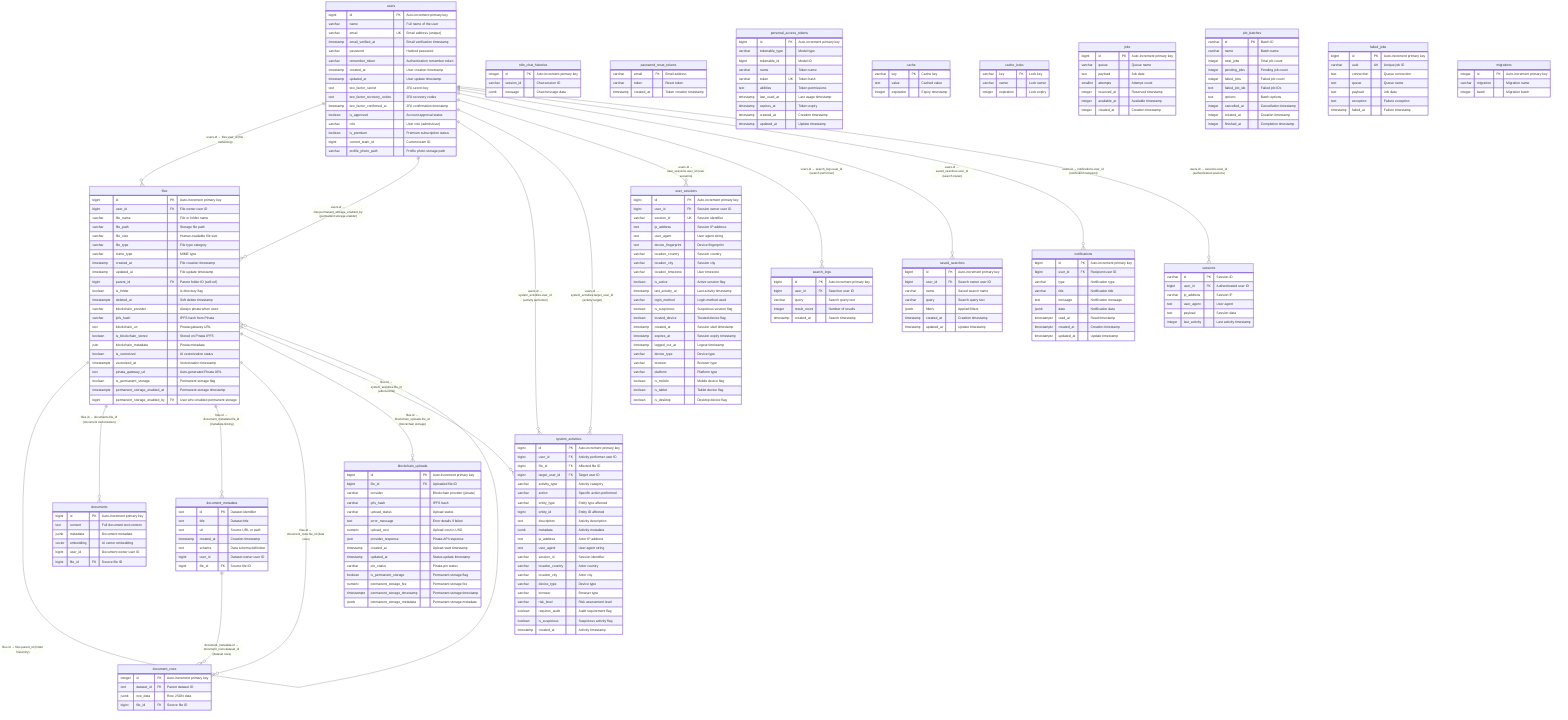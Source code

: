 erDiagram
    %% ===== UPDATED SECUREDOCS DATABASE SCHEMA =====
    %% Generated from live Supabase database on 2025-09-22
    
    users {
        bigint id PK "Auto-increment primary key"
        varchar name "Full name of the user"
        varchar email UK "Email address (unique)"
        timestamp email_verified_at "Email verification timestamp"
        varchar password "Hashed password"
        varchar remember_token "Authentication remember token"
        timestamp created_at "User creation timestamp"
        timestamp updated_at "User update timestamp"
        text two_factor_secret "2FA secret key"
        text two_factor_recovery_codes "2FA recovery codes"
        timestamp two_factor_confirmed_at "2FA confirmation timestamp"
        boolean is_approved "Account approval status"
        varchar role "User role (admin/user)"
        boolean is_premium "Premium subscription status"
        bigint current_team_id "Current team ID"
        varchar profile_photo_path "Profile photo storage path"
    }

    files {
        bigint id PK "Auto-increment primary key"
        bigint user_id FK "File owner user ID"
        varchar file_name "File or folder name"
        varchar file_path "Storage file path"
        varchar file_size "Human-readable file size"
        varchar file_type "File type category"
        varchar mime_type "MIME type"
        timestamp created_at "File creation timestamp"
        timestamp updated_at "File update timestamp"
        bigint parent_id FK "Parent folder ID (self-ref)"
        boolean is_folder "Is directory flag"
        timestamptz deleted_at "Soft delete timestamp"
        varchar blockchain_provider "Always pinata when used"
        varchar ipfs_hash "IPFS hash from Pinata"
        text blockchain_url "Pinata gateway URL"
        boolean is_blockchain_stored "Stored on Pinata IPFS"
        json blockchain_metadata "Pinata metadata"
        boolean is_vectorized "AI vectorization status"
        timestamptz vectorized_at "Vectorization timestamp"
        text pinata_gateway_url "Auto-generated Pinata URL"
        boolean is_permanent_storage "Permanent storage flag"
        timestamptz permanent_storage_enabled_at "Permanent storage timestamp"
        bigint permanent_storage_enabled_by FK "User who enabled permanent storage"
    }

    documents {
        bigint id PK "Auto-increment primary key"
        text content "Full document text content"
        jsonb metadata "Document metadata"
        vector embedding "AI vector embedding"
        bigint user_id "Document owner user ID"
        bigint file_id FK "Source file ID"
    }

    document_metadata {
        text id PK "Dataset identifier"
        text title "Dataset title"
        text url "Source URL or path"
        timestamp created_at "Creation timestamp"
        text schema "Data schema definition"
        bigint user_id "Dataset owner user ID"
        bigint file_id FK "Source file ID"
    }

    document_rows {
        integer id PK "Auto-increment primary key"
        text dataset_id FK "Parent dataset ID"
        jsonb row_data "Row JSON data"
        bigint file_id FK "Source file ID"
    }

    blockchain_uploads {
        bigint id PK "Auto-increment primary key"
        bigint file_id FK "Uploaded file ID"
        varchar provider "Blockchain provider (pinata)"
        varchar ipfs_hash "IPFS hash"
        varchar upload_status "Upload status"
        text error_message "Error details if failed"
        numeric upload_cost "Upload cost in USD"
        json provider_response "Pinata API response"
        timestamp created_at "Upload start timestamp"
        timestamp updated_at "Status update timestamp"
        varchar pin_status "Pinata pin status"
        boolean is_permanent_storage "Permanent storage flag"
        numeric permanent_storage_fee "Permanent storage fee"
        timestamptz permanent_storage_timestamp "Permanent storage timestamp"
        jsonb permanent_storage_metadata "Permanent storage metadata"
    }

    system_activities {
        bigint id PK "Auto-increment primary key"
        bigint user_id FK "Activity performer user ID"
        bigint file_id FK "Affected file ID"
        bigint target_user_id FK "Target user ID"
        varchar activity_type "Activity category"
        varchar action "Specific action performed"
        varchar entity_type "Entity type affected"
        bigint entity_id "Entity ID affected"
        text description "Activity description"
        jsonb metadata "Activity metadata"
        inet ip_address "Actor IP address"
        text user_agent "User agent string"
        varchar session_id "Session identifier"
        varchar location_country "Actor country"
        varchar location_city "Actor city"
        varchar device_type "Device type"
        varchar browser "Browser type"
        varchar risk_level "Risk assessment level"
        boolean requires_audit "Audit requirement flag"
        boolean is_suspicious "Suspicious activity flag"
        timestamp created_at "Activity timestamp"
    }

    user_sessions {
        bigint id PK "Auto-increment primary key"
        bigint user_id FK "Session owner user ID"
        varchar session_id UK "Session identifier"
        inet ip_address "Session IP address"
        text user_agent "User agent string"
        text device_fingerprint "Device fingerprint"
        varchar location_country "Session country"
        varchar location_city "Session city"
        varchar location_timezone "User timezone"
        boolean is_active "Active session flag"
        timestamp last_activity_at "Last activity timestamp"
        varchar login_method "Login method used"
        boolean is_suspicious "Suspicious session flag"
        boolean trusted_device "Trusted device flag"
        timestamp created_at "Session start timestamp"
        timestamp expires_at "Session expiry timestamp"
        timestamp logged_out_at "Logout timestamp"
        varchar device_type "Device type"
        varchar browser "Browser type"
        varchar platform "Platform type"
        boolean is_mobile "Mobile device flag"
        boolean is_tablet "Tablet device flag"
        boolean is_desktop "Desktop device flag"
    }

    search_logs {
        bigint id PK "Auto-increment primary key"
        bigint user_id FK "Searcher user ID"
        varchar query "Search query text"
        integer result_count "Number of results"
        timestamp created_at "Search timestamp"
    }

    saved_searches {
        bigint id PK "Auto-increment primary key"
        bigint user_id FK "Search owner user ID"
        varchar name "Saved search name"
        varchar query "Search query text"
        jsonb filters "Applied filters"
        timestamp created_at "Creation timestamp"
        timestamp updated_at "Update timestamp"
    }

    notifications {
        bigint id PK "Auto-increment primary key"
        bigint user_id FK "Recipient user ID"
        varchar type "Notification type"
        varchar title "Notification title"
        text message "Notification message"
        jsonb data "Notification data"
        timestamptz read_at "Read timestamp"
        timestamptz created_at "Creation timestamp"
        timestamptz updated_at "Update timestamp"
    }

    n8n_chat_histories {
        integer id PK "Auto-increment primary key"
        varchar session_id "Chat session ID"
        jsonb message "Chat message data"
    }

    %% ===== LARAVEL FRAMEWORK TABLES =====
    
    password_reset_tokens {
        varchar email PK "Email address"
        varchar token "Reset token"
        timestamp created_at "Token creation timestamp"
    }

    personal_access_tokens {
        bigint id PK "Auto-increment primary key"
        varchar tokenable_type "Model type"
        bigint tokenable_id "Model ID"
        varchar name "Token name"
        varchar token UK "Token hash"
        text abilities "Token permissions"
        timestamp last_used_at "Last usage timestamp"
        timestamp expires_at "Token expiry"
        timestamp created_at "Creation timestamp"
        timestamp updated_at "Update timestamp"
    }

    sessions {
        varchar id PK "Session ID"
        bigint user_id FK "Authenticated user ID"
        varchar ip_address "Session IP"
        text user_agent "User agent"
        text payload "Session data"
        integer last_activity "Last activity timestamp"
    }

    cache {
        varchar key PK "Cache key"
        text value "Cached value"
        integer expiration "Expiry timestamp"
    }

    cache_locks {
        varchar key PK "Lock key"
        varchar owner "Lock owner"
        integer expiration "Lock expiry"
    }

    jobs {
        bigint id PK "Auto-increment primary key"
        varchar queue "Queue name"
        text payload "Job data"
        smallint attempts "Attempt count"
        integer reserved_at "Reserved timestamp"
        integer available_at "Available timestamp"
        integer created_at "Creation timestamp"
    }

    job_batches {
        varchar id PK "Batch ID"
        varchar name "Batch name"
        integer total_jobs "Total job count"
        integer pending_jobs "Pending job count"
        integer failed_jobs "Failed job count"
        text failed_job_ids "Failed job IDs"
        text options "Batch options"
        integer cancelled_at "Cancellation timestamp"
        integer created_at "Creation timestamp"
        integer finished_at "Completion timestamp"
    }

    failed_jobs {
        bigint id PK "Auto-increment primary key"
        varchar uuid UK "Unique job ID"
        text connection "Queue connection"
        text queue "Queue name"
        text payload "Job data"
        text exception "Failure exception"
        timestamp failed_at "Failure timestamp"
    }

    migrations {
        integer id PK "Auto-increment primary key"
        varchar migration "Migration name"
        integer batch "Migration batch"
    }

    %% ===== DETAILED FOREIGN KEY RELATIONSHIPS =====
    
    %% Core Entity Relationships
    users ||--o{ files : "users.id → files.user_id (file ownership)"
    users ||--o{ files : "users.id → files.permanent_storage_enabled_by (permanent storage enabler)"
    files ||--o{ files : "files.id → files.parent_id (folder hierarchy)"
    files ||--o{ documents : "files.id → documents.file_id (document vectorization)"
    files ||--o{ document_metadata : "files.id → document_metadata.file_id (metadata linking)"
    files ||--o{ document_rows : "files.id → document_rows.file_id (data rows)"
    
    %% Document Relationships
    document_metadata ||--o{ document_rows : "document_metadata.id → document_rows.dataset_id (dataset rows)"
    
    %% Blockchain Relationships
    files ||--o{ blockchain_uploads : "files.id → blockchain_uploads.file_id (blockchain storage)"
    
    %% Activity Tracking Relationships
    users ||--o{ system_activities : "users.id → system_activities.user_id (activity performer)"
    users ||--o{ system_activities : "users.id → system_activities.target_user_id (activity target)"
    files ||--o{ system_activities : "files.id → system_activities.file_id (affected file)"
    
    %% Session Management
    users ||--o{ user_sessions : "users.id → user_sessions.user_id (user sessions)"
    
    %% Search & Notifications
    users ||--o{ search_logs : "users.id → search_logs.user_id (search performer)"
    users ||--o{ saved_searches : "users.id → saved_searches.user_id (search owner)"
    users ||--o{ notifications : "users.id → notifications.user_id (notification recipient)"
    
    %% Laravel Framework Relationships
    users ||--o{ sessions : "users.id → sessions.user_id (authenticated sessions)"
